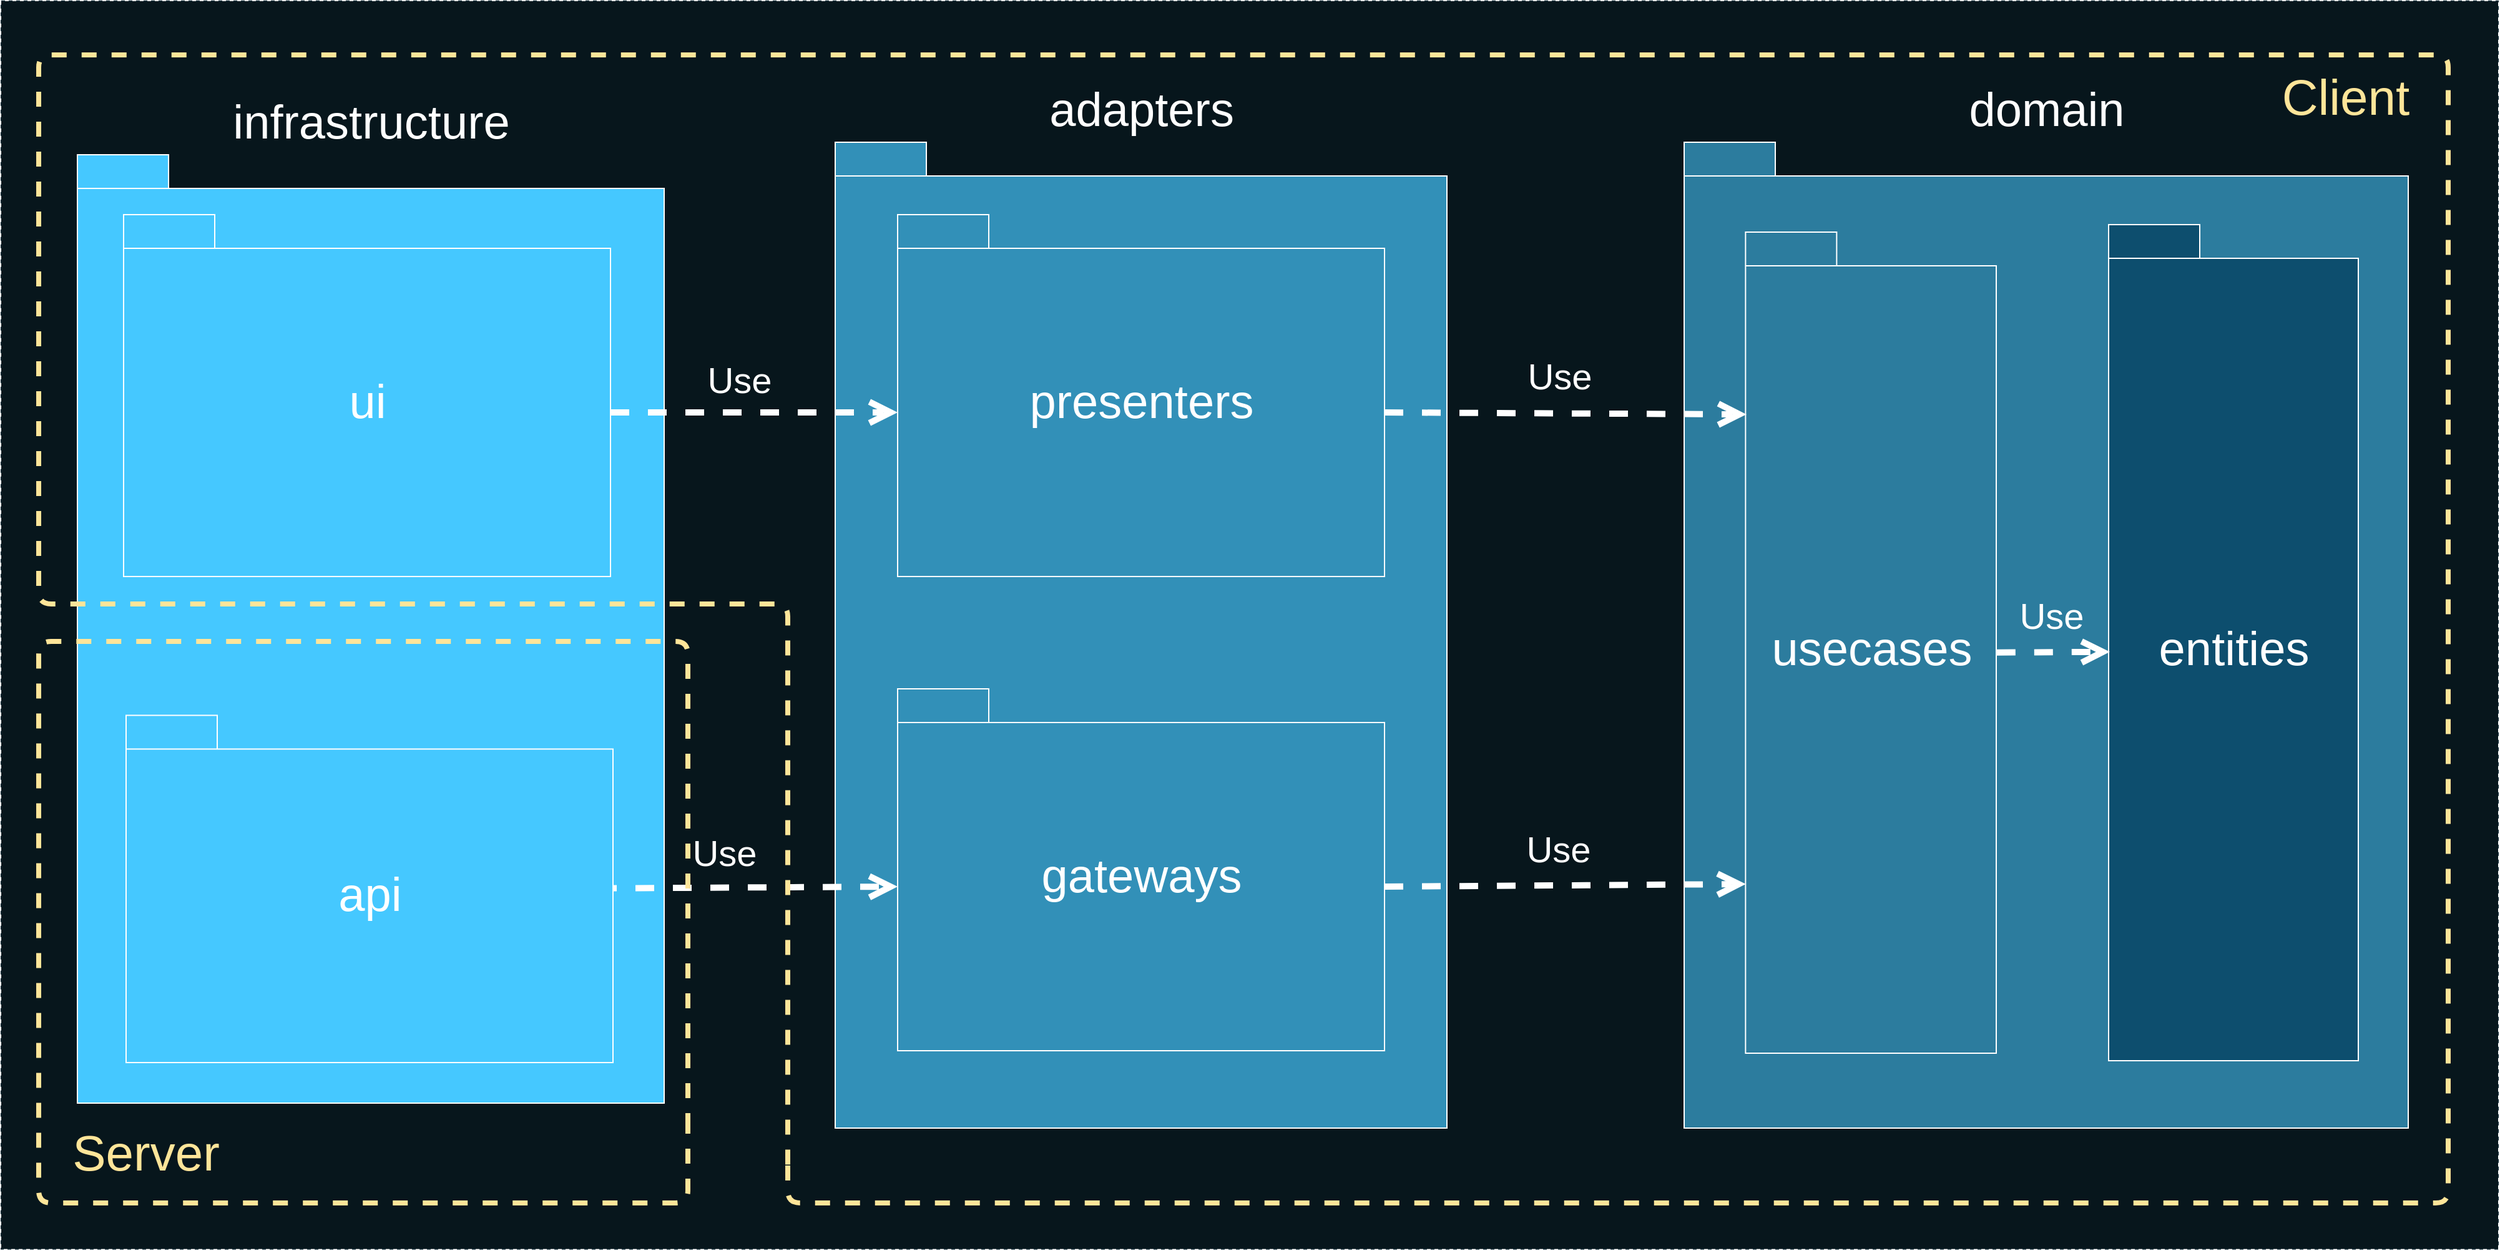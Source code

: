 <mxfile version="13.2.4" type="device"><diagram name="Page-1" id="b5b7bab2-c9e2-2cf4-8b2a-24fd1a2a6d21"><mxGraphModel dx="4512" dy="2343" grid="1" gridSize="10" guides="1" tooltips="1" connect="1" arrows="1" fold="1" page="1" pageScale="1" pageWidth="827" pageHeight="1169" background="#ffffff" math="0" shadow="0"><root><mxCell id="0"/><mxCell id="1" parent="0"/><mxCell id="crDRbli0xWPwZ9U8P9Jx-28" value="" style="rounded=0;whiteSpace=wrap;html=1;fillColor=#07161C;fontSize=30;fontColor=#FFFFFF;strokeColor=#0C242E;dashed=1;" parent="1" vertex="1"><mxGeometry x="-2440" y="-503.12" width="2000" height="1000" as="geometry"/></mxCell><mxCell id="6-E99GKSpOQnA8yZQg4Z-1" value="&lt;font color=&quot;#ffffff&quot; style=&quot;font-size: 38px&quot;&gt;infrastructure&lt;/font&gt;" style="shape=folder;fontStyle=0;spacingTop=10;tabWidth=73;tabHeight=27;tabPosition=left;html=1;strokeColor=#FFFFFF;fillColor=#45C8FF;labelPosition=center;verticalLabelPosition=top;align=center;verticalAlign=bottom;" parent="1" vertex="1"><mxGeometry x="-2379" y="-380" width="470" height="760" as="geometry"/></mxCell><mxCell id="8zyGy8VB9TQblWdyx7Q0-1" value="&lt;font color=&quot;#ffffff&quot; style=&quot;font-size: 38px&quot;&gt;ui&lt;/font&gt;" style="shape=folder;fontStyle=0;spacingTop=10;tabWidth=73;tabHeight=27;tabPosition=left;html=1;strokeColor=#FFFFFF;fillColor=#45C8FF;" parent="1" vertex="1"><mxGeometry x="-2342" y="-332" width="390" height="290" as="geometry"/></mxCell><mxCell id="8zyGy8VB9TQblWdyx7Q0-6" value="" style="group" parent="1" vertex="1" connectable="0"><mxGeometry x="-1772" y="-390" width="490" height="790" as="geometry"/></mxCell><mxCell id="8zyGy8VB9TQblWdyx7Q0-3" value="&lt;font color=&quot;#ffffff&quot; style=&quot;font-size: 38px&quot;&gt;adapters&lt;/font&gt;" style="shape=folder;fontStyle=0;spacingTop=10;tabWidth=73;tabHeight=27;tabPosition=left;html=1;strokeColor=#FFFFFF;fillColor=#3290B8;labelPosition=center;verticalLabelPosition=top;align=center;verticalAlign=bottom;" parent="8zyGy8VB9TQblWdyx7Q0-6" vertex="1"><mxGeometry width="490" height="790" as="geometry"/></mxCell><mxCell id="8zyGy8VB9TQblWdyx7Q0-4" value="&lt;font color=&quot;#ffffff&quot; style=&quot;font-size: 38px&quot;&gt;presenters&lt;/font&gt;" style="shape=folder;fontStyle=0;spacingTop=10;tabWidth=73;tabHeight=27;tabPosition=left;html=1;strokeColor=#FFFFFF;fillColor=#3290B8;" parent="8zyGy8VB9TQblWdyx7Q0-6" vertex="1"><mxGeometry x="50" y="58" width="390" height="290" as="geometry"/></mxCell><mxCell id="8zyGy8VB9TQblWdyx7Q0-5" value="&lt;font color=&quot;#ffffff&quot; style=&quot;font-size: 38px&quot;&gt;gateways&lt;/font&gt;" style="shape=folder;fontStyle=0;spacingTop=10;tabWidth=73;tabHeight=27;tabPosition=left;html=1;strokeColor=#FFFFFF;fillColor=#3290B8;" parent="8zyGy8VB9TQblWdyx7Q0-6" vertex="1"><mxGeometry x="50" y="438" width="390" height="290" as="geometry"/></mxCell><mxCell id="8zyGy8VB9TQblWdyx7Q0-7" value="" style="group" parent="1" vertex="1" connectable="0"><mxGeometry x="-1092" y="-390" width="580" height="790" as="geometry"/></mxCell><mxCell id="8zyGy8VB9TQblWdyx7Q0-8" value="&lt;font color=&quot;#ffffff&quot; style=&quot;font-size: 38px&quot;&gt;domain&lt;/font&gt;" style="shape=folder;fontStyle=0;spacingTop=10;tabWidth=73;tabHeight=27;tabPosition=left;html=1;strokeColor=#FFFFFF;fillColor=#2C7C9E;labelPosition=center;verticalLabelPosition=top;align=center;verticalAlign=bottom;" parent="8zyGy8VB9TQblWdyx7Q0-7" vertex="1"><mxGeometry width="580" height="790" as="geometry"/></mxCell><mxCell id="8zyGy8VB9TQblWdyx7Q0-9" value="&lt;font color=&quot;#ffffff&quot; style=&quot;font-size: 38px&quot;&gt;entities&lt;/font&gt;" style="shape=folder;fontStyle=0;spacingTop=10;tabWidth=73;tabHeight=27;tabPosition=left;html=1;strokeColor=#FFFFFF;fillColor=#0D4E6E;" parent="8zyGy8VB9TQblWdyx7Q0-7" vertex="1"><mxGeometry x="340" y="66" width="200" height="670" as="geometry"/></mxCell><mxCell id="8zyGy8VB9TQblWdyx7Q0-10" value="&lt;font color=&quot;#ffffff&quot; style=&quot;font-size: 38px&quot;&gt;usecases&lt;/font&gt;" style="shape=folder;fontStyle=0;spacingTop=10;tabWidth=73;tabHeight=27;tabPosition=left;html=1;strokeColor=#FFFFFF;fillColor=#2C7C9E;" parent="8zyGy8VB9TQblWdyx7Q0-7" vertex="1"><mxGeometry x="49.18" y="72" width="200.82" height="658" as="geometry"/></mxCell><mxCell id="Kx-3dKK-hotvrWgz_kEH-5" value="Use" style="endArrow=open;endSize=12;dashed=1;html=1;strokeColor=#FFFFFF;strokeWidth=5;fontSize=29;fontColor=#FFFFFF;labelBackgroundColor=none;exitX=1.002;exitY=0.512;exitDx=0;exitDy=0;exitPerimeter=0;entryX=0.005;entryY=0.511;entryDx=0;entryDy=0;entryPerimeter=0;" parent="8zyGy8VB9TQblWdyx7Q0-7" source="8zyGy8VB9TQblWdyx7Q0-10" target="8zyGy8VB9TQblWdyx7Q0-9" edge="1"><mxGeometry x="-0.039" y="29" width="160" relative="1" as="geometry"><mxPoint x="-230.0" y="606.5" as="sourcePoint"/><mxPoint x="59.381" y="604.452" as="targetPoint"/><mxPoint as="offset"/></mxGeometry></mxCell><mxCell id="Kx-3dKK-hotvrWgz_kEH-1" value="Use" style="endArrow=open;endSize=12;dashed=1;html=1;strokeColor=#FFFFFF;strokeWidth=5;fontSize=29;fontColor=#FFFFFF;entryX=0;entryY=0;entryDx=0;entryDy=158.5;entryPerimeter=0;exitX=0;exitY=0;exitDx=390;exitDy=158.5;exitPerimeter=0;labelBackgroundColor=none;" parent="1" source="8zyGy8VB9TQblWdyx7Q0-1" target="8zyGy8VB9TQblWdyx7Q0-4" edge="1"><mxGeometry x="-0.113" y="26" width="160" relative="1" as="geometry"><mxPoint x="-2202" y="30" as="sourcePoint"/><mxPoint x="-2042" y="30" as="targetPoint"/><mxPoint x="1" as="offset"/></mxGeometry></mxCell><mxCell id="Kx-3dKK-hotvrWgz_kEH-3" value="Use" style="endArrow=open;endSize=12;dashed=1;html=1;strokeColor=#FFFFFF;strokeWidth=5;fontSize=29;fontColor=#FFFFFF;entryX=0.004;entryY=0.222;entryDx=0;entryDy=0;entryPerimeter=0;exitX=0;exitY=0;exitDx=390;exitDy=158.5;exitPerimeter=0;labelBackgroundColor=none;" parent="1" source="8zyGy8VB9TQblWdyx7Q0-4" target="8zyGy8VB9TQblWdyx7Q0-10" edge="1"><mxGeometry x="-0.039" y="29" width="160" relative="1" as="geometry"><mxPoint x="-1932" y="-153.5" as="sourcePoint"/><mxPoint x="-1702" y="-153.5" as="targetPoint"/><mxPoint as="offset"/></mxGeometry></mxCell><mxCell id="Kx-3dKK-hotvrWgz_kEH-4" value="Use" style="endArrow=open;endSize=12;dashed=1;html=1;strokeColor=#FFFFFF;strokeWidth=5;fontSize=29;fontColor=#FFFFFF;entryX=0.001;entryY=0.794;entryDx=0;entryDy=0;entryPerimeter=0;exitX=0;exitY=0;exitDx=390;exitDy=158.5;exitPerimeter=0;labelBackgroundColor=none;" parent="1" source="8zyGy8VB9TQblWdyx7Q0-5" target="8zyGy8VB9TQblWdyx7Q0-10" edge="1"><mxGeometry x="-0.039" y="29" width="160" relative="1" as="geometry"><mxPoint x="-1322.0" y="-163.5" as="sourcePoint"/><mxPoint x="-1032.017" y="-161.924" as="targetPoint"/><mxPoint as="offset"/></mxGeometry></mxCell><mxCell id="Kx-3dKK-hotvrWgz_kEH-2" value="Use" style="endArrow=open;endSize=12;dashed=1;html=1;strokeColor=#FFFFFF;strokeWidth=5;fontSize=29;fontColor=#FFFFFF;entryX=0;entryY=0;entryDx=0;entryDy=158.5;entryPerimeter=0;exitX=0;exitY=0;exitDx=318;exitDy=139;labelBackgroundColor=none;exitPerimeter=0;" parent="1" source="XsK16Ht93K7RPc4nESck-3" target="8zyGy8VB9TQblWdyx7Q0-5" edge="1"><mxGeometry x="0.081" y="27" width="160" relative="1" as="geometry"><mxPoint x="-1952" y="207.5" as="sourcePoint"/><mxPoint x="-1712" y="-163.5" as="targetPoint"/><mxPoint x="-1" as="offset"/></mxGeometry></mxCell><mxCell id="-ZK9tRyUhyqEi0kS3ceq-2" value="" style="group" parent="1" vertex="1" connectable="0"><mxGeometry x="-2390" y="-460" width="1934" height="890" as="geometry"/></mxCell><mxCell id="-ZK9tRyUhyqEi0kS3ceq-12" value="" style="group" parent="-ZK9tRyUhyqEi0kS3ceq-2" vertex="1" connectable="0"><mxGeometry x="10" width="1924" height="890" as="geometry"/></mxCell><mxCell id="-ZK9tRyUhyqEi0kS3ceq-4" value="&lt;font color=&quot;#ffe599&quot;&gt;Client&lt;/font&gt;" style="text;html=1;strokeColor=none;fillColor=none;align=center;verticalAlign=middle;whiteSpace=wrap;rounded=0;fontColor=#3CBBED;fontSize=40;" parent="-ZK9tRyUhyqEi0kS3ceq-12" vertex="1"><mxGeometry x="1712" y="3" width="212" height="60" as="geometry"/></mxCell><mxCell id="-ZK9tRyUhyqEi0kS3ceq-3" value="" style="edgeStyle=segmentEdgeStyle;endArrow=none;html=1;strokeColor=#FFE599;strokeWidth=4;endFill=0;dashed=1;" parent="-ZK9tRyUhyqEi0kS3ceq-12" edge="1"><mxGeometry width="50" height="50" relative="1" as="geometry"><mxPoint x="570" y="890" as="sourcePoint"/><mxPoint x="570" y="890" as="targetPoint"/><Array as="points"><mxPoint x="570" y="890"/><mxPoint x="570" y="920"/><mxPoint x="1900" y="920"/><mxPoint x="1900"/><mxPoint x="-30"/><mxPoint x="-30" y="440"/><mxPoint x="570" y="440"/><mxPoint x="570" y="890"/></Array></mxGeometry></mxCell><mxCell id="-ZK9tRyUhyqEi0kS3ceq-11" value="" style="group" parent="1" vertex="1" connectable="0"><mxGeometry x="-2380" y="10" width="484" height="390" as="geometry"/></mxCell><mxCell id="XsK16Ht93K7RPc4nESck-3" value="&lt;font color=&quot;#ffffff&quot; style=&quot;font-size: 38px;&quot;&gt;api&lt;/font&gt;" style="shape=folder;fontStyle=0;spacingTop=10;tabWidth=73;tabHeight=27;tabPosition=left;html=1;strokeColor=#FFFFFF;fillColor=#45C8FF;" parent="-ZK9tRyUhyqEi0kS3ceq-11" vertex="1"><mxGeometry x="40" y="59.207" width="390" height="278.232" as="geometry"/></mxCell><mxCell id="-ZK9tRyUhyqEi0kS3ceq-10" value="" style="group" parent="-ZK9tRyUhyqEi0kS3ceq-11" vertex="1" connectable="0"><mxGeometry width="484" height="390" as="geometry"/></mxCell><mxCell id="-ZK9tRyUhyqEi0kS3ceq-7" value="" style="edgeStyle=segmentEdgeStyle;endArrow=none;html=1;strokeColor=#FFE599;strokeWidth=4;endFill=0;dashed=1;" parent="-ZK9tRyUhyqEi0kS3ceq-10" edge="1"><mxGeometry width="50" height="50" relative="1" as="geometry"><mxPoint x="490" y="390" as="sourcePoint"/><mxPoint x="490" y="390" as="targetPoint"/><Array as="points"><mxPoint x="490" y="390"/><mxPoint x="490"/><mxPoint x="-30"/><mxPoint x="-30" y="450"/><mxPoint x="490" y="450"/><mxPoint x="490" y="390"/></Array></mxGeometry></mxCell><mxCell id="-ZK9tRyUhyqEi0kS3ceq-5" value="Server" style="text;html=1;strokeColor=none;fillColor=none;align=center;verticalAlign=middle;whiteSpace=wrap;rounded=0;fontColor=#FFE599;fontSize=40;" parent="1" vertex="1"><mxGeometry x="-2430" y="390.0" width="212" height="57.073" as="geometry"/></mxCell></root></mxGraphModel></diagram></mxfile>